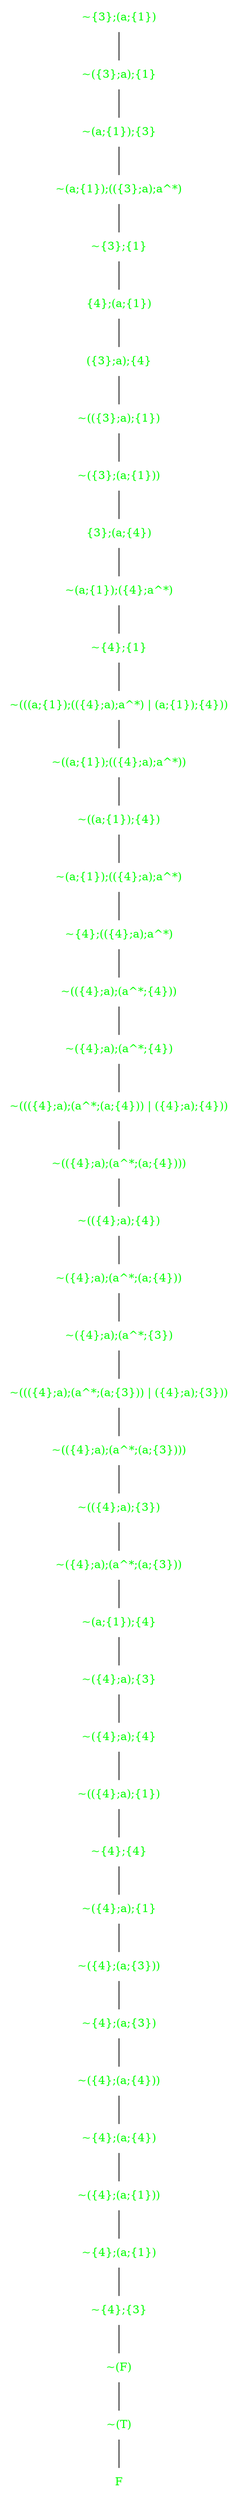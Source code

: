 graph {
node[shape="plaintext"]
N0x158f04640[label="~{3};(a;{1})", fontcolor=green];
N0x158f0a110[label="~({3};a);{1}", fontcolor=green];
N0x158f05570[label="~(a;{1});{3}", fontcolor=green];
N0x158f05720[label="~(a;{1});(({3};a);a^*)", fontcolor=green];
N0x158f05a10[label="~{3};{1}", fontcolor=green];
N0x158f046e0[label="{4};(a;{1})", fontcolor=green];
N0x158f04160[label="({3};a);{4}", fontcolor=green];
N0x158f041f0[label="~(({3};a);{1})", fontcolor=green];
N0x158f05bf0[label="~({3};(a;{1}))", fontcolor=green];
N0x158f04510[label="{3};(a;{4})", fontcolor=green];
N0x158f04db0[label="~(a;{1});({4};a^*)", fontcolor=green];
N0x158f048e0[label="~{4};{1}", fontcolor=green];
N0x158f0a410[label="~(((a;{1});(({4};a);a^*) | (a;{1});{4}))", fontcolor=green];
N0x158f0a770[label="~((a;{1});(({4};a);a^*))", fontcolor=green];
N0x158f08340[label="~((a;{1});{4})", fontcolor=green];
N0x158f04e70[label="~(a;{1});(({4};a);a^*)", fontcolor=green];
N0x158f0ab40[label="~{4};(({4};a);a^*)", fontcolor=green];
N0x158f08450[label="~(({4};a);(a^*;{4}))", fontcolor=green];
N0x158f088e0[label="~({4};a);(a^*;{4})", fontcolor=green];
N0x158f06650[label="~((({4};a);(a^*;(a;{4})) | ({4};a);{4}))", fontcolor=green];
N0x158f06960[label="~(({4};a);(a^*;(a;{4})))", fontcolor=green];
N0x158f07040[label="~(({4};a);{4})", fontcolor=green];
N0x158f08760[label="~({4};a);(a^*;(a;{4}))", fontcolor=green];
N0x158f06e20[label="~({4};a);(a^*;{3})", fontcolor=green];
N0x158f07640[label="~((({4};a);(a^*;(a;{3})) | ({4};a);{3}))", fontcolor=green];
N0x158f07ea0[label="~(({4};a);(a^*;(a;{3})))", fontcolor=green];
N0x158f07200[label="~(({4};a);{3})", fontcolor=green];
N0x158f07870[label="~({4};a);(a^*;(a;{3}))", fontcolor=green];
N0x158f07710[label="~(a;{1});{4}", fontcolor=green];
N0x15a804530[label="~({4};a);{3}", fontcolor=green];
N0x15a8046f0[label="~({4};a);{4}", fontcolor=green];
N0x15a804730[label="~(({4};a);{1})", fontcolor=green];
N0x15a804980[label="~{4};{4}", fontcolor=green];
N0x15a804b60[label="~({4};a);{1}", fontcolor=green];
N0x15a804ba0[label="~({4};(a;{3}))", fontcolor=green];
N0x15a804e90[label="~{4};(a;{3})", fontcolor=green];
N0x15a804f10[label="~({4};(a;{4}))", fontcolor=green];
N0x15a8051f0[label="~{4};(a;{4})", fontcolor=green];
N0x15a805270[label="~({4};(a;{1}))", fontcolor=green];
N0x15a805550[label="~{4};(a;{1})", fontcolor=green];
N0x15a805650[label="~{4};{3}", fontcolor=green];
N0x15a8048e0[label="~(F)", fontcolor=green];
N0x15a804de0[label="~(T)", fontcolor=green];
N0x15a8049c0[label="F", fontcolor=green];
N0x15a804de0 -- N0x15a8049c0;
N0x15a8048e0 -- N0x15a804de0;
N0x15a805650 -- N0x15a8048e0;
N0x15a805550 -- N0x15a805650;
N0x15a805270 -- N0x15a805550;
N0x15a8051f0 -- N0x15a805270;
N0x15a804f10 -- N0x15a8051f0;
N0x15a804e90 -- N0x15a804f10;
N0x15a804ba0 -- N0x15a804e90;
N0x15a804b60 -- N0x15a804ba0;
N0x15a804980 -- N0x15a804b60;
N0x15a804730 -- N0x15a804980;
N0x15a8046f0 -- N0x15a804730;
N0x15a804530 -- N0x15a8046f0;
N0x158f07710 -- N0x15a804530;
N0x158f07870 -- N0x158f07710;
N0x158f07200 -- N0x158f07870;
N0x158f07ea0 -- N0x158f07200;
N0x158f07640 -- N0x158f07ea0;
N0x158f06e20 -- N0x158f07640;
N0x158f08760 -- N0x158f06e20;
N0x158f07040 -- N0x158f08760;
N0x158f06960 -- N0x158f07040;
N0x158f06650 -- N0x158f06960;
N0x158f088e0 -- N0x158f06650;
N0x158f08450 -- N0x158f088e0;
N0x158f0ab40 -- N0x158f08450;
N0x158f04e70 -- N0x158f0ab40;
N0x158f08340 -- N0x158f04e70;
N0x158f0a770 -- N0x158f08340;
N0x158f0a410 -- N0x158f0a770;
N0x158f048e0 -- N0x158f0a410;
N0x158f04db0 -- N0x158f048e0;
N0x158f04510 -- N0x158f04db0;
N0x158f05bf0 -- N0x158f04510;
N0x158f041f0 -- N0x158f05bf0;
N0x158f04160 -- N0x158f041f0;
N0x158f046e0 -- N0x158f04160;
N0x158f05a10 -- N0x158f046e0;
N0x158f05720 -- N0x158f05a10;
N0x158f05570 -- N0x158f05720;
N0x158f0a110 -- N0x158f05570;
N0x158f04640 -- N0x158f0a110;
}
